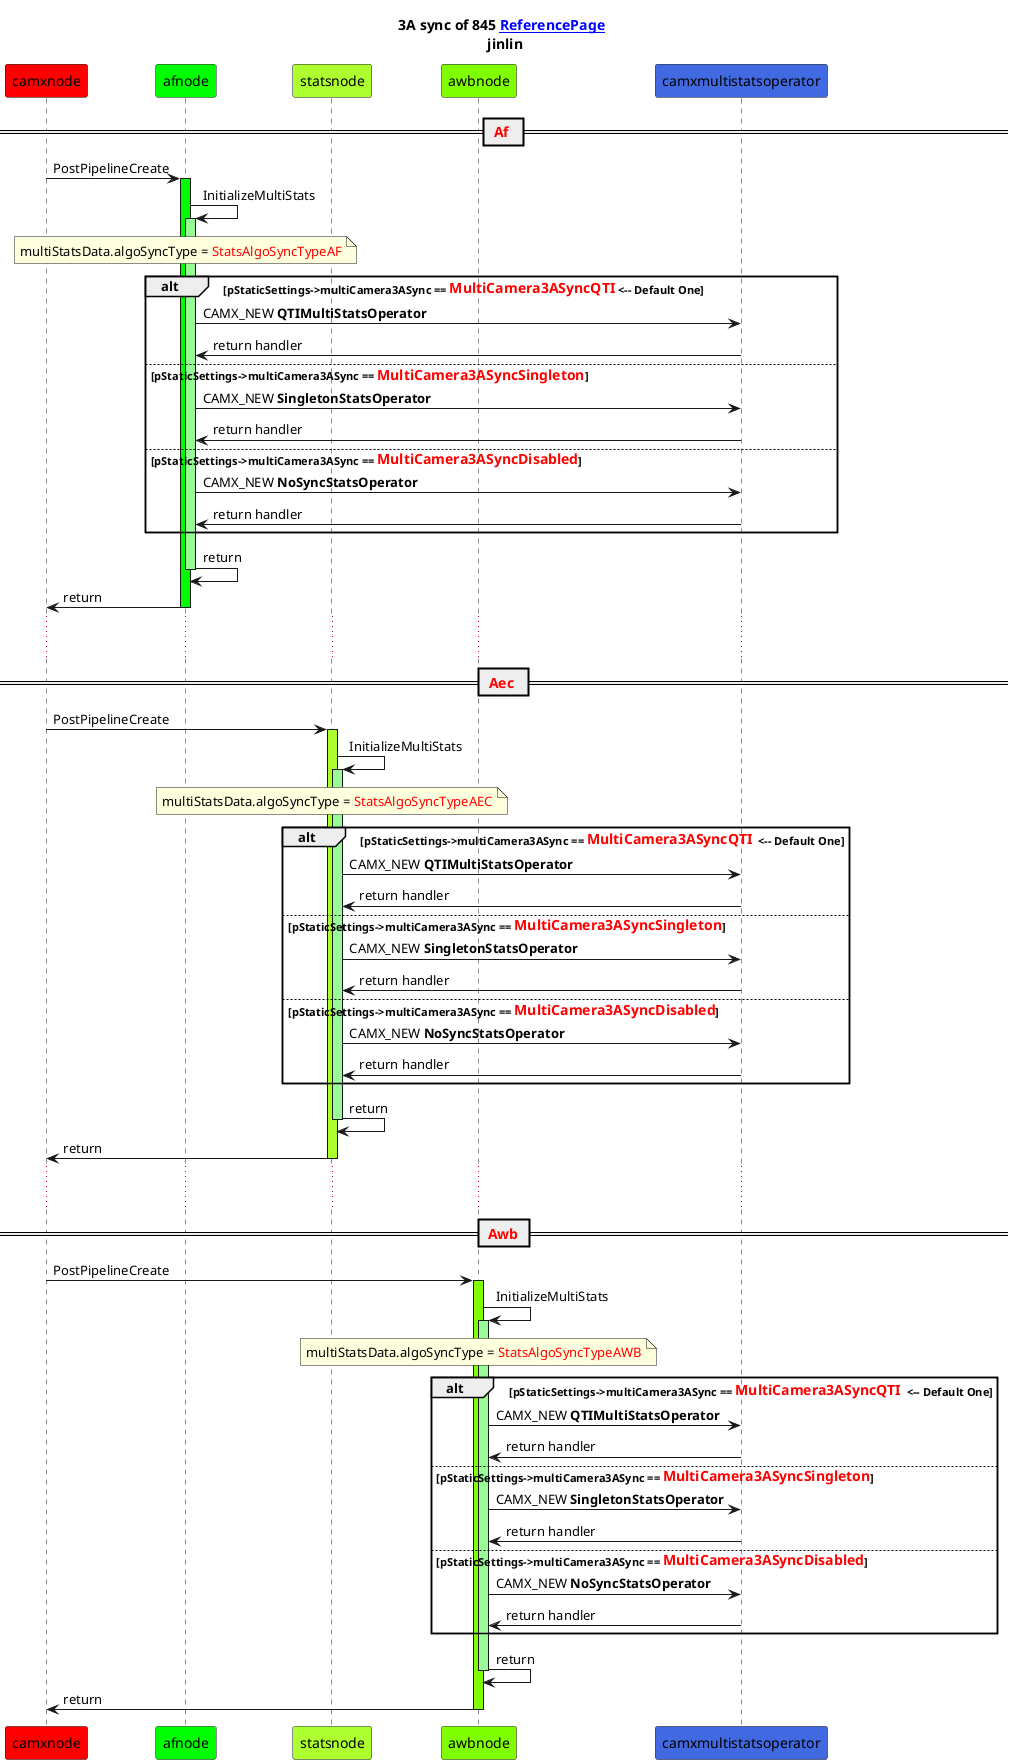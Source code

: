 @startuml
title 3A sync of 845 [[https://confluence.qualcomm.com/confluence/display/3AWIDETELE/3A+Sync+Design ReferencePage]] \n jinlin

participant camxnode #ff0000
participant afnode #00ff00
participant statsnode #GreenYellow
participant awbnode #Chartreuse
participant camxmultistatsoperator as camx_multistats #RoyalBlue

== <color:red><size:14> Af </size></color> ==
camxnode->afnode: PostPipelineCreate
activate afnode #00ff00
  afnode->afnode: InitializeMultiStats
  note over afnode
    multiStatsData.algoSyncType = <color:red><size:13>StatsAlgoSyncTypeAF</size></color>
  end note
  activate afnode #PaleGreen
    alt pStaticSettings->multiCamera3ASync == <color:red><size:14>MultiCamera3ASyncQTI</size></color> <-- Default One
      afnode->camx_multistats: CAMX_NEW **QTIMultiStatsOperator**
      camx_multistats->afnode: return handler
    else pStaticSettings->multiCamera3ASync == <color:red><size:14>MultiCamera3ASyncSingleton</size></color>
      afnode->camx_multistats: CAMX_NEW **SingletonStatsOperator**
      camx_multistats->afnode: return handler
    else pStaticSettings->multiCamera3ASync == <color:red><size:14>MultiCamera3ASyncDisabled</size></color>
      afnode->camx_multistats: CAMX_NEW **NoSyncStatsOperator**
      camx_multistats->afnode: return handler
    end
  afnode->afnode: return
  deactivate afnode
afnode->camxnode: return
deactivate afnode

... ...
== <color:red><size:14> Aec </size></color> ==
camxnode->statsnode: PostPipelineCreate
activate statsnode #GreenYellow
  statsnode->statsnode: InitializeMultiStats
  note over statsnode
    multiStatsData.algoSyncType = <color:red><size:13>StatsAlgoSyncTypeAEC</size></color>
  end note
  activate statsnode #PaleGreen
    alt pStaticSettings->multiCamera3ASync == <color:red><size:14>MultiCamera3ASyncQTI</size></color>  <-- Default One
      statsnode->camx_multistats: CAMX_NEW **QTIMultiStatsOperator**
      camx_multistats->statsnode: return handler
    else pStaticSettings->multiCamera3ASync == <color:red><size:14>MultiCamera3ASyncSingleton</size></color>
      statsnode->camx_multistats: CAMX_NEW **SingletonStatsOperator**
      camx_multistats->statsnode: return handler
    else pStaticSettings->multiCamera3ASync == <color:red><size:14>MultiCamera3ASyncDisabled</size></color>
      statsnode->camx_multistats: CAMX_NEW **NoSyncStatsOperator**
      camx_multistats->statsnode: return handler
    end
  statsnode->statsnode: return
  deactivate statsnode
statsnode->camxnode: return
deactivate statsnode

... ...
== <color:red><size:14> Awb</size></color> ==
camxnode->awbnode: PostPipelineCreate
activate awbnode #Chartreuse
  awbnode->awbnode: InitializeMultiStats
  note over awbnode
    multiStatsData.algoSyncType = <color:red><size:13>StatsAlgoSyncTypeAWB</size></color>
  end note
  activate awbnode #PaleGreen
    alt pStaticSettings->multiCamera3ASync == <color:red><size:14>MultiCamera3ASyncQTI</size></color>  <-- Default One
      awbnode->camx_multistats: CAMX_NEW **QTIMultiStatsOperator**
      camx_multistats->awbnode: return handler
    else pStaticSettings->multiCamera3ASync == <color:red><size:14>MultiCamera3ASyncSingleton</size></color>
      awbnode->camx_multistats: CAMX_NEW **SingletonStatsOperator**
      camx_multistats->awbnode: return handler
    else pStaticSettings->multiCamera3ASync == <color:red><size:14>MultiCamera3ASyncDisabled</size></color>
      awbnode->camx_multistats: CAMX_NEW **NoSyncStatsOperator**
      camx_multistats->awbnode: return handler
    end
  awbnode->awbnode: return
  deactivate awbnode
awbnode->camxnode: return
deactivate awbnode


@enduml
